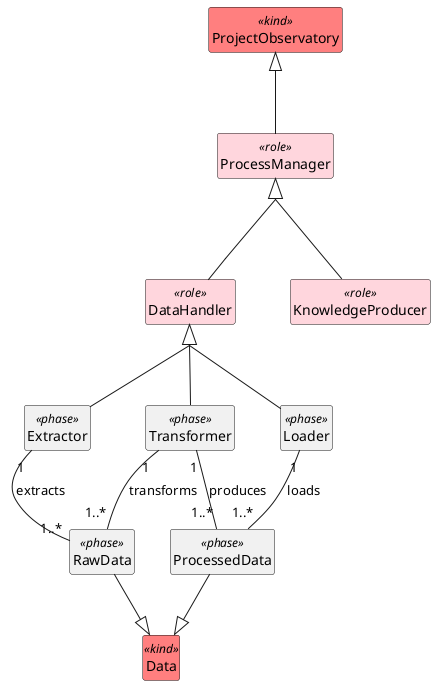 @startuml DataHandler
skinparam groupInheritance 2
hide <<kind>> circle
hide <<phase>> circle
hide <<role>> circle
hide members
hide methods

class ProjectObservatory<<kind>> #FF7F7F {}
class ProcessManager <<role>> #FFD6DD {}
class DataHandler <<role>> #FFD6DD {}
class KnowledgeProducer <<role>> #FFD6DD {}

ProjectObservatory <|-- ProcessManager
ProcessManager <|-- DataHandler
ProcessManager <|-- KnowledgeProducer

class Extractor <<phase>> {}
class Transformer <<phase>> {}
class Loader <<phase>> {}

DataHandler <|-- Extractor
DataHandler <|-- Transformer
DataHandler <|-- Loader

class Data <<kind>> #FF7F7F {}
class RawData <<phase>> {}
class ProcessedData <<phase>> {}

RawData --|> Data
ProcessedData --|> Data
Extractor "1" -- "1..*" RawData : extracts
Transformer "1" -- "1..*" RawData : transforms
Transformer "1" -- "1..*" ProcessedData : produces
Loader "1" -- "1..*" ProcessedData : loads

@enduml
